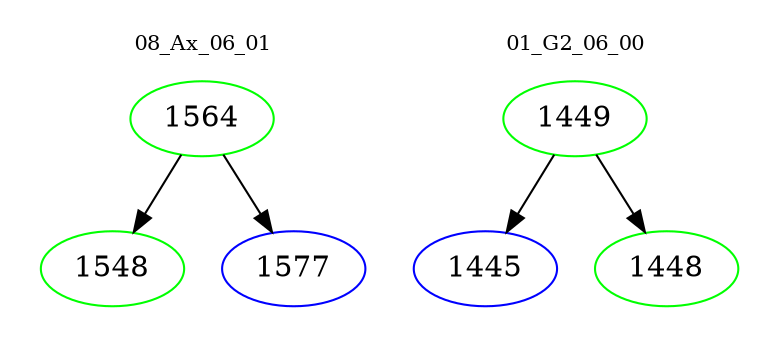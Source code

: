 digraph{
subgraph cluster_0 {
color = white
label = "08_Ax_06_01";
fontsize=10;
T0_1564 [label="1564", color="green"]
T0_1564 -> T0_1548 [color="black"]
T0_1548 [label="1548", color="green"]
T0_1564 -> T0_1577 [color="black"]
T0_1577 [label="1577", color="blue"]
}
subgraph cluster_1 {
color = white
label = "01_G2_06_00";
fontsize=10;
T1_1449 [label="1449", color="green"]
T1_1449 -> T1_1445 [color="black"]
T1_1445 [label="1445", color="blue"]
T1_1449 -> T1_1448 [color="black"]
T1_1448 [label="1448", color="green"]
}
}
